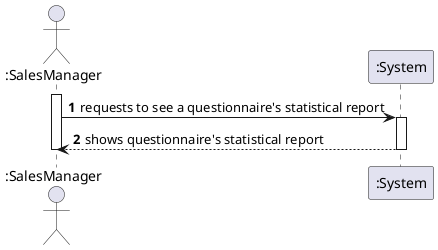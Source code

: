 @startuml
'https://plantuml.com/sequence-diagram

autonumber

Actor ":SalesManager" as AGVM
participant ":System" as SYSTEM

activate AGVM
AGVM -> SYSTEM : requests to see a questionnaire's statistical report
activate SYSTEM

SYSTEM --> AGVM : shows questionnaire's statistical report
deactivate SYSTEM
deactivate AGVM

@enduml